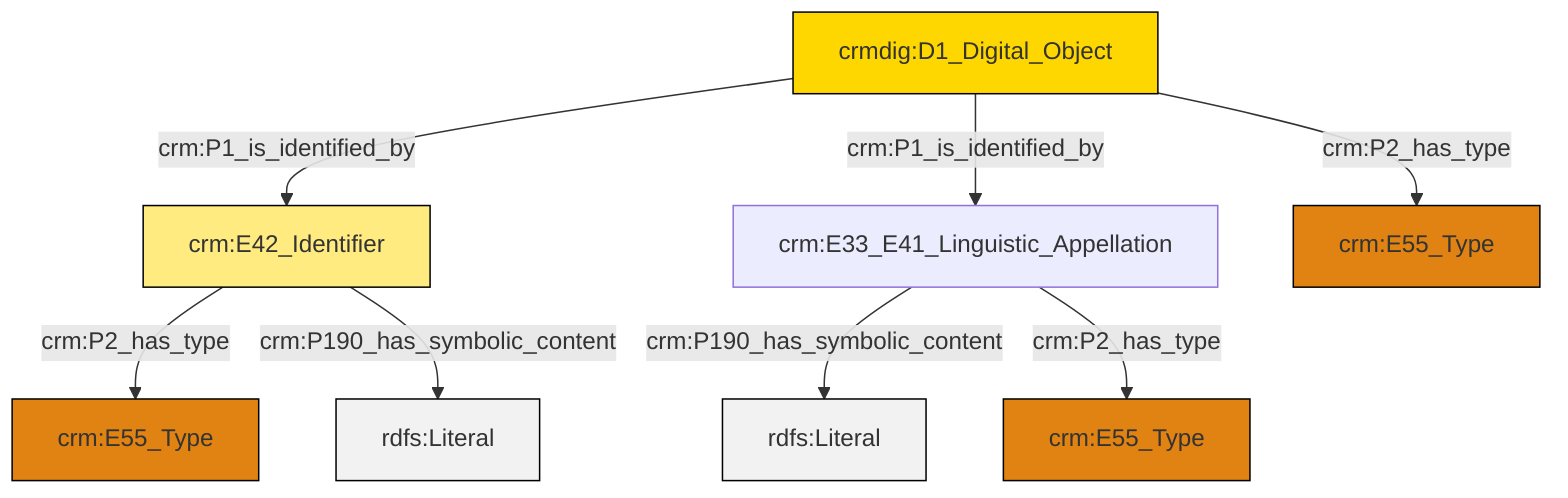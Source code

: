 graph TD
classDef Literal fill:#f2f2f2,stroke:#000000;
classDef CRM_Entity fill:#FFFFFF,stroke:#000000;
classDef Temporal_Entity fill:#00C9E6, stroke:#000000;
classDef Type fill:#E18312, stroke:#000000;
classDef Time-Span fill:#2C9C91, stroke:#000000;
classDef Appellation fill:#FFEB7F, stroke:#000000;
classDef Place fill:#008836, stroke:#000000;
classDef Persistent_Item fill:#B266B2, stroke:#000000;
classDef Conceptual_Object fill:#FFD700, stroke:#000000;
classDef Physical_Thing fill:#D2B48C, stroke:#000000;
classDef Actor fill:#f58aad, stroke:#000000;
classDef PC_Classes fill:#4ce600, stroke:#000000;
classDef Multi fill:#cccccc,stroke:#000000;

5["crmdig:D1_Digital_Object"]:::Conceptual_Object -->|crm:P1_is_identified_by| 6["crm:E42_Identifier"]:::Appellation
6["crm:E42_Identifier"]:::Appellation -->|crm:P2_has_type| 7["crm:E55_Type"]:::Type
3["crm:E33_E41_Linguistic_Appellation"]:::Default -->|crm:P190_has_symbolic_content| 12[rdfs:Literal]:::Literal
6["crm:E42_Identifier"]:::Appellation -->|crm:P190_has_symbolic_content| 13[rdfs:Literal]:::Literal
3["crm:E33_E41_Linguistic_Appellation"]:::Default -->|crm:P2_has_type| 0["crm:E55_Type"]:::Type
5["crmdig:D1_Digital_Object"]:::Conceptual_Object -->|crm:P2_has_type| 9["crm:E55_Type"]:::Type
5["crmdig:D1_Digital_Object"]:::Conceptual_Object -->|crm:P1_is_identified_by| 3["crm:E33_E41_Linguistic_Appellation"]:::Default